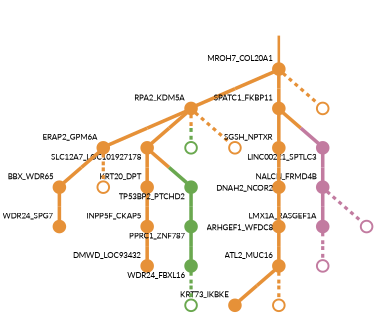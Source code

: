 strict digraph  {
graph[splines=false]; nodesep=0.7; rankdir=TB; ranksep=0.6; forcelabels=true; dpi=600; size=2.5;
0 [color="#e69138ff", fillcolor="#e69138ff", fixedsize=true, fontname=Lato, fontsize="12pt", height="0.25", label="", penwidth=3, shape=circle, style=filled, xlabel=MROH7_COL20A1];
4 [color="#e69138ff", fillcolor="#e69138ff", fixedsize=true, fontname=Lato, fontsize="12pt", height="0.25", label="", penwidth=3, shape=circle, style=filled, xlabel=RPA2_KDM5A];
10 [color="#e69138ff", fillcolor="#e69138ff", fixedsize=true, fontname=Lato, fontsize="12pt", height="0.25", label="", penwidth=3, shape=circle, style=filled, xlabel=SPATC1_FKBP11];
25 [color="#e69138ff", fillcolor="#e69138ff", fixedsize=true, fontname=Lato, fontsize="12pt", height="0.25", label="", penwidth=3, shape=circle, style=solid, xlabel=""];
1 [color="#c27ba0ff", fillcolor="#c27ba0ff", fixedsize=true, fontname=Lato, fontsize="12pt", height="0.25", label="", penwidth=3, shape=circle, style=filled, xlabel=NALCN_FRMD4B];
18 [color="#c27ba0ff", fillcolor="#c27ba0ff", fixedsize=true, fontname=Lato, fontsize="12pt", height="0.25", label="", penwidth=3, shape=circle, style=filled, xlabel=LMX1A_RASGEF1A];
23 [color="#c27ba0ff", fillcolor="#c27ba0ff", fixedsize=true, fontname=Lato, fontsize="12pt", height="0.25", label="", penwidth=3, shape=circle, style=solid, xlabel=""];
2 [color="#e69138ff", fillcolor="#e69138ff", fixedsize=true, fontname=Lato, fontsize="12pt", height="0.25", label="", penwidth=3, shape=circle, style=filled, xlabel=KRT20_DPT];
15 [color="#e69138ff", fillcolor="#e69138ff", fixedsize=true, fontname=Lato, fontsize="12pt", height="0.25", label="", penwidth=3, shape=circle, style=filled, xlabel=INPP5F_CKAP5];
3 [color="#e69138ff", fillcolor="#e69138ff", fixedsize=true, fontname=Lato, fontsize="12pt", height="0.25", label="", penwidth=3, shape=circle, style=filled, xlabel=SGSH_NPTXR];
17 [color="#e69138ff", fillcolor="#e69138ff", fixedsize=true, fontname=Lato, fontsize="12pt", height="0.25", label="", penwidth=3, shape=circle, style=filled, xlabel=DNAH2_NCOR2];
8 [color="#e69138ff", fillcolor="#e69138ff", fixedsize=true, fontname=Lato, fontsize="12pt", height="0.25", label="", penwidth=3, shape=circle, style=filled, xlabel=ERAP2_GPM6A];
11 [color="#e69138ff", fillcolor="#e69138ff", fixedsize=true, fontname=Lato, fontsize="12pt", height="0.25", label="", penwidth=3, shape=circle, style=filled, xlabel=SLC12A7_LOC101927178];
21 [color="#6aa84fff", fillcolor="#6aa84fff", fixedsize=true, fontname=Lato, fontsize="12pt", height="0.25", label="", penwidth=3, shape=circle, style=solid, xlabel=""];
26 [color="#e69138ff", fillcolor="#e69138ff", fixedsize=true, fontname=Lato, fontsize="12pt", height="0.25", label="", penwidth=3, shape=circle, style=solid, xlabel=""];
5 [color="#e69138ff", fillcolor="#e69138ff", fixedsize=true, fontname=Lato, fontsize="12pt", height="0.25", label="", penwidth=3, shape=circle, style=filled, xlabel=BBX_WDR65];
7 [color="#e69138ff", fillcolor="#e69138ff", fixedsize=true, fontname=Lato, fontsize="12pt", height="0.25", label="", penwidth=3, shape=circle, style=filled, xlabel=WDR24_SPG7];
6 [color="#e69138ff", fillcolor="#e69138ff", fixedsize=true, fontname=Lato, fontsize="12pt", height="0.25", label="", penwidth=3, shape=circle, style=filled, xlabel=ARHGEF1_WFDC8];
19 [color="#e69138ff", fillcolor="#e69138ff", fixedsize=true, fontname=Lato, fontsize="12pt", height="0.25", label="", penwidth=3, shape=circle, style=filled, xlabel=ATL2_MUC16];
27 [color="#e69138ff", fillcolor="#e69138ff", fixedsize=true, fontname=Lato, fontsize="12pt", height="0.25", label="", penwidth=3, shape=circle, style=solid, xlabel=""];
9 [color="#c27ba0ff", fillcolor="#c27ba0ff", fixedsize=true, fontname=Lato, fontsize="12pt", height="0.25", label="", penwidth=3, shape=circle, style=filled, xlabel=LINC00221_SPTLC3];
13 [color="#6aa84fff", fillcolor="#6aa84fff", fixedsize=true, fontname=Lato, fontsize="12pt", height="0.25", label="", penwidth=3, shape=circle, style=filled, xlabel=TP53BP2_PTCHD2];
16 [color="#6aa84fff", fillcolor="#6aa84fff", fixedsize=true, fontname=Lato, fontsize="12pt", height="0.25", label="", penwidth=3, shape=circle, style=filled, xlabel=PPRC1_ZNF787];
14 [color="#e69138ff", fillcolor="#e69138ff", fixedsize=true, fontname=Lato, fontsize="12pt", height="0.25", label="", penwidth=3, shape=circle, style=filled, xlabel=DMWD_LOC93432];
20 [color="#6aa84fff", fillcolor="#6aa84fff", fixedsize=true, fontname=Lato, fontsize="12pt", height="0.25", label="", penwidth=3, shape=circle, style=filled, xlabel=WDR24_FBXL16];
24 [color="#c27ba0ff", fillcolor="#c27ba0ff", fixedsize=true, fontname=Lato, fontsize="12pt", height="0.25", label="", penwidth=3, shape=circle, style=solid, xlabel=""];
12 [color="#e69138ff", fillcolor="#e69138ff", fixedsize=true, fontname=Lato, fontsize="12pt", height="0.25", label="", penwidth=3, shape=circle, style=filled, xlabel=KRT73_IKBKE];
28 [color="#e69138ff", fillcolor="#e69138ff", fixedsize=true, fontname=Lato, fontsize="12pt", height="0.25", label="", penwidth=3, shape=circle, style=solid, xlabel=""];
22 [color="#6aa84fff", fillcolor="#6aa84fff", fixedsize=true, fontname=Lato, fontsize="12pt", height="0.25", label="", penwidth=3, shape=circle, style=solid, xlabel=""];
normal [label="", penwidth=3, style=invis, xlabel=MROH7_COL20A1];
0 -> 4  [arrowsize=0, color="#e69138ff;0.5:#e69138ff", minlen="1.0", penwidth="5.5", style=solid];
0 -> 10  [arrowsize=0, color="#e69138ff;0.5:#e69138ff", minlen="1.0", penwidth="5.5", style=solid];
0 -> 25  [arrowsize=0, color="#e69138ff;0.5:#e69138ff", minlen="1.0107066631317139", penwidth=5, style=dashed];
4 -> 8  [arrowsize=0, color="#e69138ff;0.5:#e69138ff", minlen="1.3554604053497314", penwidth="5.5", style=solid];
4 -> 11  [arrowsize=0, color="#e69138ff;0.5:#e69138ff", minlen="1.2655246257781982", penwidth="5.5", style=solid];
4 -> 21  [arrowsize=0, color="#e69138ff;0.5:#6aa84fff", minlen="1.0107066631317139", penwidth=5, style=dashed];
4 -> 26  [arrowsize=0, color="#e69138ff;0.5:#e69138ff", minlen="1.0107066631317139", penwidth=5, style=dashed];
10 -> 3  [arrowsize=0, color="#e69138ff;0.5:#e69138ff", minlen="1.0", penwidth="5.5", style=solid];
10 -> 9  [arrowsize=0, color="#e69138ff;0.5:#c27ba0ff", minlen="1.3340470790863037", penwidth="5.5", style=solid];
1 -> 18  [arrowsize=0, color="#c27ba0ff;0.5:#c27ba0ff", minlen="1.0", penwidth="5.5", style=solid];
1 -> 23  [arrowsize=0, color="#c27ba0ff;0.5:#c27ba0ff", minlen="1.0107066631317139", penwidth=5, style=dashed];
18 -> 24  [arrowsize=0, color="#c27ba0ff;0.5:#c27ba0ff", minlen="1.0107066631317139", penwidth=5, style=dashed];
2 -> 15  [arrowsize=0, color="#e69138ff;0.5:#e69138ff", minlen="1.0", penwidth="5.5", style=solid];
15 -> 14  [arrowsize=0, color="#e69138ff;0.5:#e69138ff", minlen="1.0985010862350464", penwidth="5.5", style=solid];
3 -> 17  [arrowsize=0, color="#e69138ff;0.5:#e69138ff", minlen="1.0", penwidth="5.5", style=solid];
17 -> 6  [arrowsize=0, color="#e69138ff;0.5:#e69138ff", minlen="1.462526798248291", penwidth="5.5", style=solid];
8 -> 5  [arrowsize=0, color="#e69138ff;0.5:#e69138ff", minlen="1.5224839448928833", penwidth="5.5", style=solid];
8 -> 27  [arrowsize=0, color="#e69138ff;0.5:#e69138ff", minlen="1.0107066631317139", penwidth=5, style=dashed];
11 -> 2  [arrowsize=0, color="#e69138ff;0.5:#e69138ff", minlen="1.0", penwidth="5.5", style=solid];
11 -> 13  [arrowsize=0, color="#e69138ff;0.5:#6aa84fff", minlen="1.1456103324890137", penwidth="5.5", style=solid];
5 -> 7  [arrowsize=0, color="#e69138ff;0.5:#e69138ff", minlen="1.4154175519943237", penwidth="5.5", style=solid];
6 -> 19  [arrowsize=0, color="#e69138ff;0.5:#e69138ff", minlen="1.0214133262634277", penwidth="5.5", style=solid];
19 -> 12  [arrowsize=0, color="#e69138ff;0.5:#e69138ff", minlen="1.2355459928512573", penwidth="5.5", style=solid];
19 -> 28  [arrowsize=0, color="#e69138ff;0.5:#e69138ff", minlen="1.0107066631317139", penwidth=5, style=dashed];
9 -> 1  [arrowsize=0, color="#c27ba0ff;0.5:#c27ba0ff", minlen="1.0", penwidth="5.5", style=solid];
13 -> 16  [arrowsize=0, color="#6aa84fff;0.5:#6aa84fff", minlen="1.0556745529174805", penwidth="5.5", style=solid];
16 -> 20  [arrowsize=0, color="#6aa84fff;0.5:#6aa84fff", minlen="1.0214133262634277", penwidth="5.5", style=solid];
20 -> 22  [arrowsize=0, color="#6aa84fff;0.5:#6aa84fff", minlen="1.0107066631317139", penwidth=5, style=dashed];
normal -> 0  [arrowsize=0, color="#e69138ff", label="", penwidth=4, style=solid];
}
